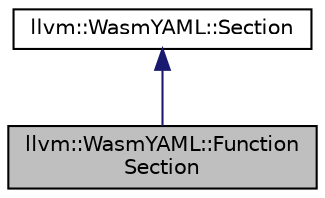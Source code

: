 digraph "llvm::WasmYAML::FunctionSection"
{
 // LATEX_PDF_SIZE
  bgcolor="transparent";
  edge [fontname="Helvetica",fontsize="10",labelfontname="Helvetica",labelfontsize="10"];
  node [fontname="Helvetica",fontsize="10",shape=record];
  Node1 [label="llvm::WasmYAML::Function\lSection",height=0.2,width=0.4,color="black", fillcolor="grey75", style="filled", fontcolor="black",tooltip=" "];
  Node2 -> Node1 [dir="back",color="midnightblue",fontsize="10",style="solid",fontname="Helvetica"];
  Node2 [label="llvm::WasmYAML::Section",height=0.2,width=0.4,color="black",URL="$structllvm_1_1WasmYAML_1_1Section.html",tooltip=" "];
}

